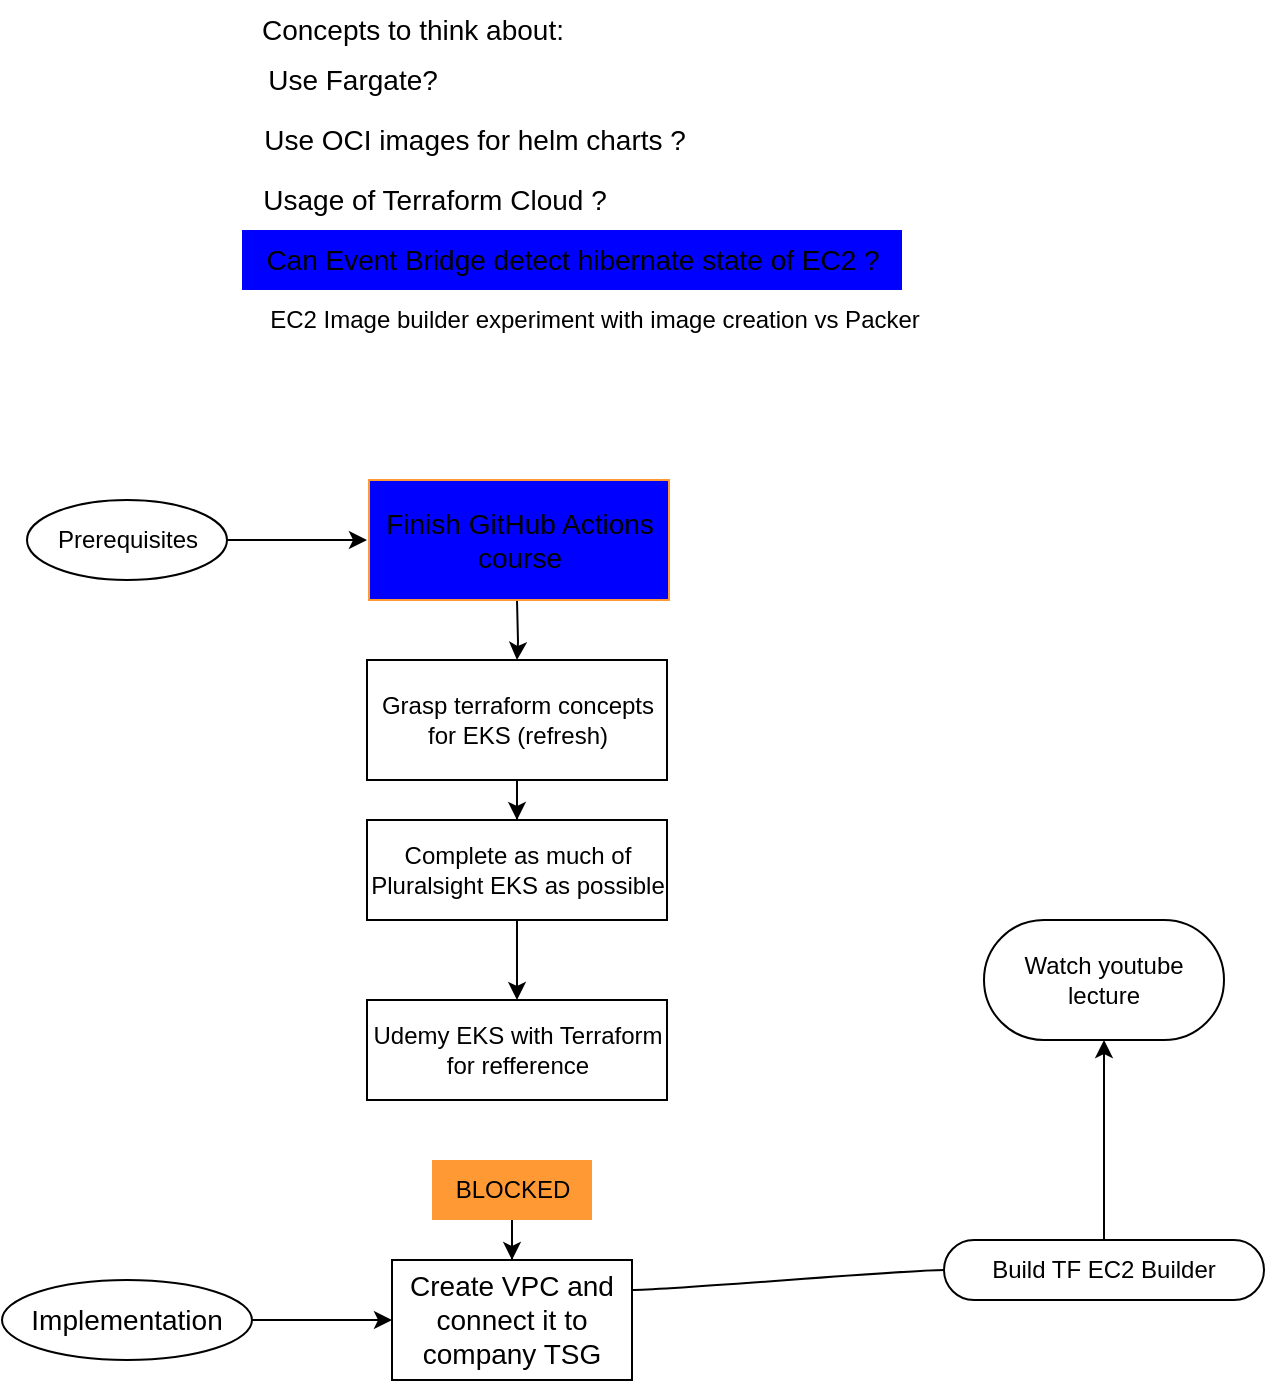 <mxfile version="20.4.0" type="github" pages="2">
  <diagram id="kSlmdviAg1-pVzBBi7XQ" name="Page-1">
    <mxGraphModel dx="2388" dy="882" grid="1" gridSize="10" guides="1" tooltips="1" connect="1" arrows="1" fold="1" page="1" pageScale="1" pageWidth="850" pageHeight="1100" math="0" shadow="0">
      <root>
        <mxCell id="0" />
        <mxCell id="1" parent="0" />
        <mxCell id="PpLlGTQVTSIXO17ns73P-21" value="" style="edgeStyle=orthogonalEdgeStyle;rounded=0;orthogonalLoop=1;jettySize=auto;html=1;fontSize=14;" parent="1" source="PpLlGTQVTSIXO17ns73P-12" edge="1">
          <mxGeometry relative="1" as="geometry">
            <mxPoint x="-647.5" y="310" as="targetPoint" />
          </mxGeometry>
        </mxCell>
        <mxCell id="PpLlGTQVTSIXO17ns73P-12" value="Prerequisites" style="ellipse;whiteSpace=wrap;html=1;align=center;newEdgeStyle={&quot;edgeStyle&quot;:&quot;entityRelationEdgeStyle&quot;,&quot;startArrow&quot;:&quot;none&quot;,&quot;endArrow&quot;:&quot;none&quot;,&quot;segment&quot;:10,&quot;curved&quot;:1};treeFolding=1;treeMoving=1;" parent="1" vertex="1">
          <mxGeometry x="-817.5" y="290" width="100" height="40" as="geometry" />
        </mxCell>
        <mxCell id="PpLlGTQVTSIXO17ns73P-15" value="&lt;font style=&quot;font-size: 14px;&quot;&gt;Concepts to think about:&lt;/font&gt;" style="text;html=1;align=center;verticalAlign=middle;resizable=0;points=[];autosize=1;strokeColor=none;fillColor=none;" parent="1" vertex="1">
          <mxGeometry x="-710" y="40" width="170" height="30" as="geometry" />
        </mxCell>
        <mxCell id="PpLlGTQVTSIXO17ns73P-16" value="Use Fargate?" style="text;html=1;align=center;verticalAlign=middle;resizable=0;points=[];autosize=1;strokeColor=none;fillColor=none;fontSize=14;" parent="1" vertex="1">
          <mxGeometry x="-710" y="65" width="110" height="30" as="geometry" />
        </mxCell>
        <mxCell id="PpLlGTQVTSIXO17ns73P-17" value="Use OCI images for helm charts ?" style="text;html=1;align=center;verticalAlign=middle;resizable=0;points=[];autosize=1;strokeColor=none;fillColor=none;fontSize=14;" parent="1" vertex="1">
          <mxGeometry x="-709" y="95" width="230" height="30" as="geometry" />
        </mxCell>
        <mxCell id="PpLlGTQVTSIXO17ns73P-23" value="" style="edgeStyle=orthogonalEdgeStyle;rounded=0;orthogonalLoop=1;jettySize=auto;html=1;fontSize=14;" parent="1" target="PpLlGTQVTSIXO17ns73P-22" edge="1">
          <mxGeometry relative="1" as="geometry">
            <mxPoint x="-572.5" y="340" as="sourcePoint" />
          </mxGeometry>
        </mxCell>
        <mxCell id="PpLlGTQVTSIXO17ns73P-25" value="" style="edgeStyle=orthogonalEdgeStyle;rounded=0;orthogonalLoop=1;jettySize=auto;html=1;fontSize=14;" parent="1" source="PpLlGTQVTSIXO17ns73P-22" target="PpLlGTQVTSIXO17ns73P-24" edge="1">
          <mxGeometry relative="1" as="geometry" />
        </mxCell>
        <mxCell id="PpLlGTQVTSIXO17ns73P-22" value="Grasp terraform concepts for EKS (refresh)" style="whiteSpace=wrap;html=1;" parent="1" vertex="1">
          <mxGeometry x="-647.5" y="370" width="150" height="60" as="geometry" />
        </mxCell>
        <mxCell id="PpLlGTQVTSIXO17ns73P-27" value="" style="edgeStyle=orthogonalEdgeStyle;rounded=0;orthogonalLoop=1;jettySize=auto;html=1;fontSize=14;" parent="1" source="PpLlGTQVTSIXO17ns73P-24" target="PpLlGTQVTSIXO17ns73P-26" edge="1">
          <mxGeometry relative="1" as="geometry" />
        </mxCell>
        <mxCell id="PpLlGTQVTSIXO17ns73P-24" value="Complete as much of Pluralsight EKS as possible" style="whiteSpace=wrap;html=1;" parent="1" vertex="1">
          <mxGeometry x="-647.5" y="450" width="150" height="50" as="geometry" />
        </mxCell>
        <mxCell id="PpLlGTQVTSIXO17ns73P-26" value="Udemy EKS with Terraform for refference" style="whiteSpace=wrap;html=1;" parent="1" vertex="1">
          <mxGeometry x="-647.5" y="540" width="150" height="50" as="geometry" />
        </mxCell>
        <mxCell id="PpLlGTQVTSIXO17ns73P-30" value="" style="edgeStyle=orthogonalEdgeStyle;rounded=0;orthogonalLoop=1;jettySize=auto;html=1;fontSize=14;" parent="1" source="PpLlGTQVTSIXO17ns73P-28" target="PpLlGTQVTSIXO17ns73P-29" edge="1">
          <mxGeometry relative="1" as="geometry" />
        </mxCell>
        <mxCell id="PpLlGTQVTSIXO17ns73P-28" value="Implementation" style="ellipse;whiteSpace=wrap;html=1;align=center;newEdgeStyle={&quot;edgeStyle&quot;:&quot;entityRelationEdgeStyle&quot;,&quot;startArrow&quot;:&quot;none&quot;,&quot;endArrow&quot;:&quot;none&quot;,&quot;segment&quot;:10,&quot;curved&quot;:1};treeFolding=1;treeMoving=1;fontSize=14;" parent="1" vertex="1">
          <mxGeometry x="-830" y="680" width="125" height="40" as="geometry" />
        </mxCell>
        <mxCell id="PpLlGTQVTSIXO17ns73P-29" value="Create VPC and connect it to company TSG" style="whiteSpace=wrap;html=1;fontSize=14;" parent="1" vertex="1">
          <mxGeometry x="-635" y="670" width="120" height="60" as="geometry" />
        </mxCell>
        <mxCell id="eU6zSciJ6Pofom5r6gHZ-1" value="&lt;font style=&quot;font-size: 14px;&quot;&gt;Usage of Terraform Cloud ?&lt;/font&gt;" style="text;html=1;align=center;verticalAlign=middle;resizable=0;points=[];autosize=1;strokeColor=none;fillColor=none;" parent="1" vertex="1">
          <mxGeometry x="-714" y="125" width="200" height="30" as="geometry" />
        </mxCell>
        <mxCell id="eU6zSciJ6Pofom5r6gHZ-3" value="Can Event Bridge detect hibernate state of EC2 ?" style="text;html=1;align=center;verticalAlign=middle;resizable=0;points=[];autosize=1;strokeColor=none;fillColor=#0000FF;fontSize=14;" parent="1" vertex="1">
          <mxGeometry x="-710" y="155" width="330" height="30" as="geometry" />
        </mxCell>
        <UserObject label="Finish GitHub Actions course" link="https://starsgroup.udemy.com/course/github-actions/learn/lecture/17438370#overview" id="eU6zSciJ6Pofom5r6gHZ-5">
          <mxCell style="rounded=0;whiteSpace=wrap;html=1;strokeColor=#FF9933;fontSize=14;fillColor=#0000FF;" parent="1" vertex="1">
            <mxGeometry x="-646.5" y="280" width="150" height="60" as="geometry" />
          </mxCell>
        </UserObject>
        <mxCell id="3z7Y1lrVuSdcJlvVmH38-2" value="EC2 Image builder experiment with image creation vs Packer" style="text;html=1;align=center;verticalAlign=middle;resizable=0;points=[];autosize=1;strokeColor=none;fillColor=none;" parent="1" vertex="1">
          <mxGeometry x="-709" y="185" width="350" height="30" as="geometry" />
        </mxCell>
        <mxCell id="3z7Y1lrVuSdcJlvVmH38-10" value="" style="edgeStyle=orthogonalEdgeStyle;rounded=0;orthogonalLoop=1;jettySize=auto;html=1;" parent="1" source="3z7Y1lrVuSdcJlvVmH38-3" target="3z7Y1lrVuSdcJlvVmH38-9" edge="1">
          <mxGeometry relative="1" as="geometry" />
        </mxCell>
        <UserObject label="Build TF EC2 Builder" link="https://registry.terraform.io/providers/hashicorp/aws/latest/docs/resources/imagebuilder_component" id="3z7Y1lrVuSdcJlvVmH38-3">
          <mxCell style="whiteSpace=wrap;html=1;rounded=1;arcSize=50;align=center;verticalAlign=middle;strokeWidth=1;autosize=1;spacing=4;treeFolding=1;treeMoving=1;newEdgeStyle={&quot;edgeStyle&quot;:&quot;entityRelationEdgeStyle&quot;,&quot;startArrow&quot;:&quot;none&quot;,&quot;endArrow&quot;:&quot;none&quot;,&quot;segment&quot;:10,&quot;curved&quot;:1};" parent="1" vertex="1">
            <mxGeometry x="-359" y="660" width="160" height="30" as="geometry" />
          </mxCell>
        </UserObject>
        <mxCell id="3z7Y1lrVuSdcJlvVmH38-4" value="" style="edgeStyle=entityRelationEdgeStyle;startArrow=none;endArrow=none;segment=10;curved=1;rounded=0;exitX=1;exitY=0.25;exitDx=0;exitDy=0;" parent="1" source="PpLlGTQVTSIXO17ns73P-29" target="3z7Y1lrVuSdcJlvVmH38-3" edge="1">
          <mxGeometry relative="1" as="geometry">
            <mxPoint x="-260" y="370" as="sourcePoint" />
          </mxGeometry>
        </mxCell>
        <UserObject label="Watch youtube lecture" link="https://www.youtube.com/watch?v=S1eUw8ztAm8" id="3z7Y1lrVuSdcJlvVmH38-9">
          <mxCell style="whiteSpace=wrap;html=1;rounded=1;arcSize=50;strokeWidth=1;spacing=4;" parent="1" vertex="1">
            <mxGeometry x="-339" y="500" width="120" height="60" as="geometry" />
          </mxCell>
        </UserObject>
        <mxCell id="3z7Y1lrVuSdcJlvVmH38-12" value="" style="edgeStyle=orthogonalEdgeStyle;rounded=0;orthogonalLoop=1;jettySize=auto;html=1;" parent="1" source="3z7Y1lrVuSdcJlvVmH38-11" target="PpLlGTQVTSIXO17ns73P-29" edge="1">
          <mxGeometry relative="1" as="geometry" />
        </mxCell>
        <mxCell id="3z7Y1lrVuSdcJlvVmH38-11" value="BLOCKED" style="text;html=1;align=center;verticalAlign=middle;resizable=0;points=[];autosize=1;strokeColor=none;fillColor=#FF9933;" parent="1" vertex="1">
          <mxGeometry x="-615" y="620" width="80" height="30" as="geometry" />
        </mxCell>
      </root>
    </mxGraphModel>
  </diagram>
  <diagram id="9iq0s0jrF4vitY4XjkuW" name="Page-2">
    <mxGraphModel dx="1538" dy="882" grid="1" gridSize="10" guides="1" tooltips="1" connect="1" arrows="1" fold="1" page="1" pageScale="1" pageWidth="850" pageHeight="1100" math="0" shadow="0">
      <root>
        <mxCell id="0" />
        <mxCell id="1" parent="0" />
        <mxCell id="0dXGkLCN7KeQoMbYlr-I-3" value="" style="edgeStyle=orthogonalEdgeStyle;rounded=0;orthogonalLoop=1;jettySize=auto;html=1;" edge="1" parent="1" source="w3Rk7xDjsB5fQ8F6IdWD-1" target="0dXGkLCN7KeQoMbYlr-I-2">
          <mxGeometry relative="1" as="geometry" />
        </mxCell>
        <mxCell id="w3Rk7xDjsB5fQ8F6IdWD-1" value="Think about resizing disk" style="ellipse;whiteSpace=wrap;html=1;align=center;newEdgeStyle={&quot;edgeStyle&quot;:&quot;entityRelationEdgeStyle&quot;,&quot;startArrow&quot;:&quot;none&quot;,&quot;endArrow&quot;:&quot;none&quot;,&quot;segment&quot;:10,&quot;curved&quot;:1};treeFolding=1;treeMoving=1;" parent="1" vertex="1">
          <mxGeometry x="90" y="50" width="100" height="70" as="geometry" />
        </mxCell>
        <mxCell id="0dXGkLCN7KeQoMbYlr-I-1" value="Pull GitHub repo with token" style="ellipse;whiteSpace=wrap;html=1;align=center;newEdgeStyle={&quot;edgeStyle&quot;:&quot;entityRelationEdgeStyle&quot;,&quot;startArrow&quot;:&quot;none&quot;,&quot;endArrow&quot;:&quot;none&quot;,&quot;segment&quot;:10,&quot;curved&quot;:1};treeFolding=1;treeMoving=1;" vertex="1" parent="1">
          <mxGeometry x="90" y="190" width="100" height="70" as="geometry" />
        </mxCell>
        <mxCell id="0dXGkLCN7KeQoMbYlr-I-2" value="Pass resizing script as ssm command" style="whiteSpace=wrap;html=1;" vertex="1" parent="1">
          <mxGeometry x="260" y="55" width="120" height="60" as="geometry" />
        </mxCell>
        <mxCell id="0dXGkLCN7KeQoMbYlr-I-9" value="" style="edgeStyle=orthogonalEdgeStyle;rounded=0;orthogonalLoop=1;jettySize=auto;html=1;" edge="1" parent="1" source="0dXGkLCN7KeQoMbYlr-I-5" target="0dXGkLCN7KeQoMbYlr-I-8">
          <mxGeometry relative="1" as="geometry" />
        </mxCell>
        <mxCell id="0dXGkLCN7KeQoMbYlr-I-5" value="Fix permissions for cloud9 role" style="ellipse;whiteSpace=wrap;html=1;align=center;newEdgeStyle={&quot;edgeStyle&quot;:&quot;entityRelationEdgeStyle&quot;,&quot;startArrow&quot;:&quot;none&quot;,&quot;endArrow&quot;:&quot;none&quot;,&quot;segment&quot;:10,&quot;curved&quot;:1};treeFolding=1;treeMoving=1;" vertex="1" parent="1">
          <mxGeometry x="80" y="310" width="130" height="60" as="geometry" />
        </mxCell>
        <mxCell id="0dXGkLCN7KeQoMbYlr-I-11" value="" style="edgeStyle=orthogonalEdgeStyle;rounded=0;orthogonalLoop=1;jettySize=auto;html=1;" edge="1" parent="1" source="0dXGkLCN7KeQoMbYlr-I-8" target="0dXGkLCN7KeQoMbYlr-I-10">
          <mxGeometry relative="1" as="geometry" />
        </mxCell>
        <mxCell id="0dXGkLCN7KeQoMbYlr-I-8" value="Just attach managed&amp;nbsp;&lt;br&gt;policy for Cloud9&lt;br&gt;" style="ellipse;shape=cloud;whiteSpace=wrap;html=1;" vertex="1" parent="1">
          <mxGeometry x="350" y="290" width="175" height="100" as="geometry" />
        </mxCell>
        <mxCell id="0dXGkLCN7KeQoMbYlr-I-10" value="Try to attach&amp;nbsp;&lt;a style=&quot;background-color: rgb(255, 255, 255); color: var(--awsui-color-text-link-default,#16b); text-decoration-line: none; font-family: &amp;quot;Helvetica Neue&amp;quot;, Roboto, Arial, sans-serif; font-size: 14px; text-align: left;&quot; rel=&quot;noopener noreferrer&quot; target=&quot;_self&quot; href=&quot;https://us-east-1.console.aws.amazon.com/iam/home#/policies/arn:aws:iam::aws:policy/AmazonSSMManagedInstanceCore&quot; class=&quot;iam-v1-link&quot; data-testid=&quot;&quot;&gt;&lt;span class=&quot;iam-v1-link__text&quot;&gt;AmazonSSMManagedInstanceCore&lt;/span&gt;&lt;/a&gt;" style="whiteSpace=wrap;html=1;" vertex="1" parent="1">
          <mxGeometry x="632.5" y="400" width="120" height="60" as="geometry" />
        </mxCell>
      </root>
    </mxGraphModel>
  </diagram>
</mxfile>

